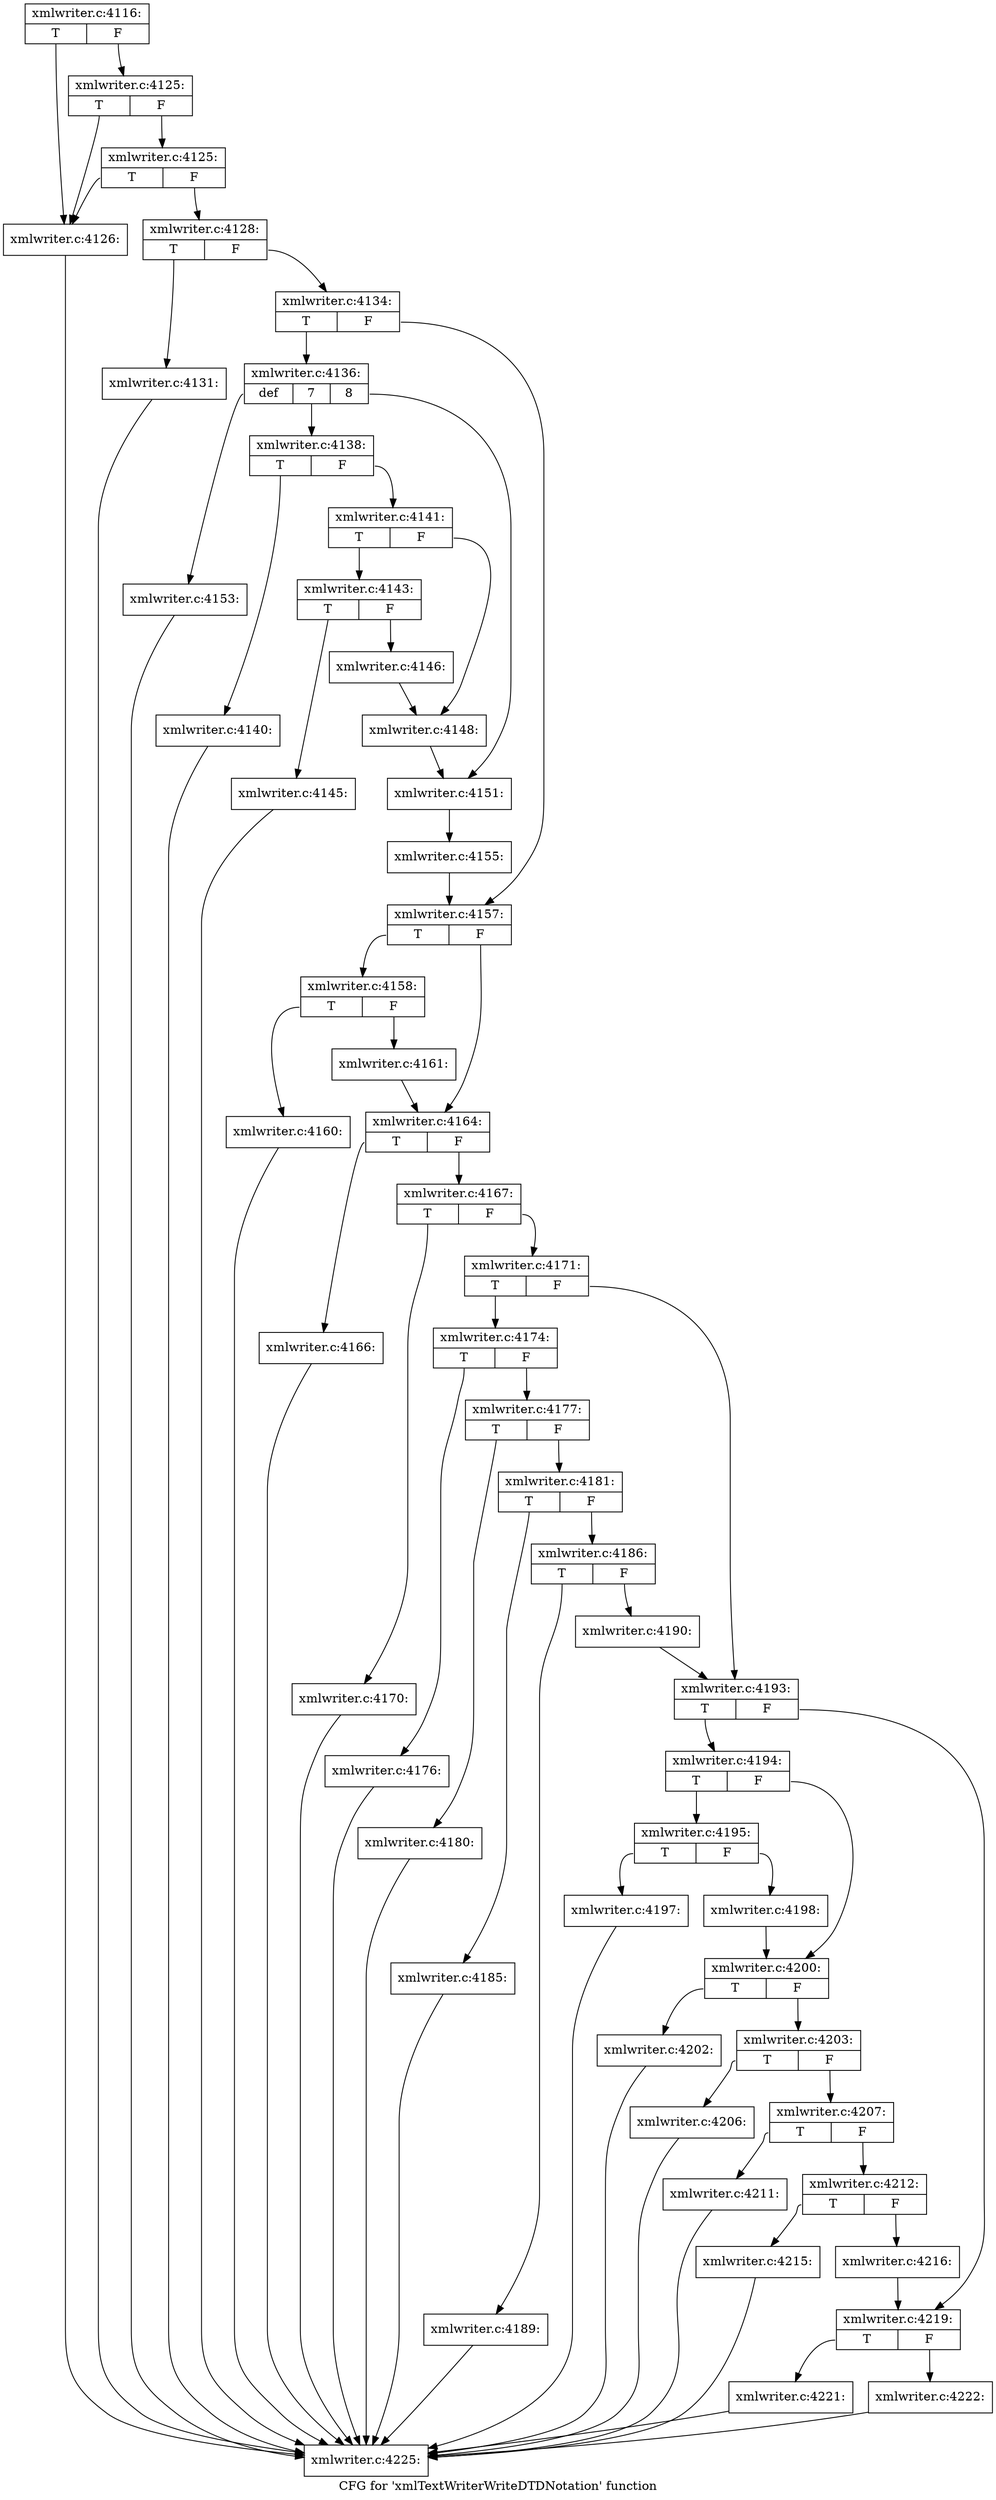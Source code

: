 digraph "CFG for 'xmlTextWriterWriteDTDNotation' function" {
	label="CFG for 'xmlTextWriterWriteDTDNotation' function";

	Node0x41080a0 [shape=record,label="{xmlwriter.c:4116:|{<s0>T|<s1>F}}"];
	Node0x41080a0:s0 -> Node0x41208c0;
	Node0x41080a0:s1 -> Node0x41209e0;
	Node0x41209e0 [shape=record,label="{xmlwriter.c:4125:|{<s0>T|<s1>F}}"];
	Node0x41209e0:s0 -> Node0x41208c0;
	Node0x41209e0:s1 -> Node0x4120960;
	Node0x4120960 [shape=record,label="{xmlwriter.c:4125:|{<s0>T|<s1>F}}"];
	Node0x4120960:s0 -> Node0x41208c0;
	Node0x4120960:s1 -> Node0x4120910;
	Node0x41208c0 [shape=record,label="{xmlwriter.c:4126:}"];
	Node0x41208c0 -> Node0x411f110;
	Node0x4120910 [shape=record,label="{xmlwriter.c:4128:|{<s0>T|<s1>F}}"];
	Node0x4120910:s0 -> Node0x4121800;
	Node0x4120910:s1 -> Node0x4121850;
	Node0x4121800 [shape=record,label="{xmlwriter.c:4131:}"];
	Node0x4121800 -> Node0x411f110;
	Node0x4121850 [shape=record,label="{xmlwriter.c:4134:|{<s0>T|<s1>F}}"];
	Node0x4121850:s0 -> Node0x4122070;
	Node0x4121850:s1 -> Node0x41220c0;
	Node0x4122070 [shape=record,label="{xmlwriter.c:4136:|{<s0>def|<s1>7|<s2>8}}"];
	Node0x4122070:s0 -> Node0x41225c0;
	Node0x4122070:s1 -> Node0x4122900;
	Node0x4122070:s2 -> Node0x41246a0;
	Node0x4122900 [shape=record,label="{xmlwriter.c:4138:|{<s0>T|<s1>F}}"];
	Node0x4122900:s0 -> Node0x4122d90;
	Node0x4122900:s1 -> Node0x4122de0;
	Node0x4122d90 [shape=record,label="{xmlwriter.c:4140:}"];
	Node0x4122d90 -> Node0x411f110;
	Node0x4122de0 [shape=record,label="{xmlwriter.c:4141:|{<s0>T|<s1>F}}"];
	Node0x4122de0:s0 -> Node0x41234c0;
	Node0x4122de0:s1 -> Node0x4123510;
	Node0x41234c0 [shape=record,label="{xmlwriter.c:4143:|{<s0>T|<s1>F}}"];
	Node0x41234c0:s0 -> Node0x4123ce0;
	Node0x41234c0:s1 -> Node0x4123d30;
	Node0x4123ce0 [shape=record,label="{xmlwriter.c:4145:}"];
	Node0x4123ce0 -> Node0x411f110;
	Node0x4123d30 [shape=record,label="{xmlwriter.c:4146:}"];
	Node0x4123d30 -> Node0x4123510;
	Node0x4123510 [shape=record,label="{xmlwriter.c:4148:}"];
	Node0x4123510 -> Node0x41246a0;
	Node0x41246a0 [shape=record,label="{xmlwriter.c:4151:}"];
	Node0x41246a0 -> Node0x4122410;
	Node0x41225c0 [shape=record,label="{xmlwriter.c:4153:}"];
	Node0x41225c0 -> Node0x411f110;
	Node0x4122410 [shape=record,label="{xmlwriter.c:4155:}"];
	Node0x4122410 -> Node0x41220c0;
	Node0x41220c0 [shape=record,label="{xmlwriter.c:4157:|{<s0>T|<s1>F}}"];
	Node0x41220c0:s0 -> Node0x4124b40;
	Node0x41220c0:s1 -> Node0x4124b90;
	Node0x4124b40 [shape=record,label="{xmlwriter.c:4158:|{<s0>T|<s1>F}}"];
	Node0x4124b40:s0 -> Node0x41251f0;
	Node0x4124b40:s1 -> Node0x4125240;
	Node0x41251f0 [shape=record,label="{xmlwriter.c:4160:}"];
	Node0x41251f0 -> Node0x411f110;
	Node0x4125240 [shape=record,label="{xmlwriter.c:4161:}"];
	Node0x4125240 -> Node0x4124b90;
	Node0x4124b90 [shape=record,label="{xmlwriter.c:4164:|{<s0>T|<s1>F}}"];
	Node0x4124b90:s0 -> Node0x4125f20;
	Node0x4124b90:s1 -> Node0x4125f70;
	Node0x4125f20 [shape=record,label="{xmlwriter.c:4166:}"];
	Node0x4125f20 -> Node0x411f110;
	Node0x4125f70 [shape=record,label="{xmlwriter.c:4167:|{<s0>T|<s1>F}}"];
	Node0x4125f70:s0 -> Node0x4126a80;
	Node0x4125f70:s1 -> Node0x4126ad0;
	Node0x4126a80 [shape=record,label="{xmlwriter.c:4170:}"];
	Node0x4126a80 -> Node0x411f110;
	Node0x4126ad0 [shape=record,label="{xmlwriter.c:4171:|{<s0>T|<s1>F}}"];
	Node0x4126ad0:s0 -> Node0x41271b0;
	Node0x4126ad0:s1 -> Node0x4127200;
	Node0x41271b0 [shape=record,label="{xmlwriter.c:4174:|{<s0>T|<s1>F}}"];
	Node0x41271b0:s0 -> Node0x4127900;
	Node0x41271b0:s1 -> Node0x4127950;
	Node0x4127900 [shape=record,label="{xmlwriter.c:4176:}"];
	Node0x4127900 -> Node0x411f110;
	Node0x4127950 [shape=record,label="{xmlwriter.c:4177:|{<s0>T|<s1>F}}"];
	Node0x4127950:s0 -> Node0x4128580;
	Node0x4127950:s1 -> Node0x41285d0;
	Node0x4128580 [shape=record,label="{xmlwriter.c:4180:}"];
	Node0x4128580 -> Node0x411f110;
	Node0x41285d0 [shape=record,label="{xmlwriter.c:4181:|{<s0>T|<s1>F}}"];
	Node0x41285d0:s0 -> Node0x41290e0;
	Node0x41285d0:s1 -> Node0x4129130;
	Node0x41290e0 [shape=record,label="{xmlwriter.c:4185:}"];
	Node0x41290e0 -> Node0x411f110;
	Node0x4129130 [shape=record,label="{xmlwriter.c:4186:|{<s0>T|<s1>F}}"];
	Node0x4129130:s0 -> Node0x4129d60;
	Node0x4129130:s1 -> Node0x4129db0;
	Node0x4129d60 [shape=record,label="{xmlwriter.c:4189:}"];
	Node0x4129d60 -> Node0x411f110;
	Node0x4129db0 [shape=record,label="{xmlwriter.c:4190:}"];
	Node0x4129db0 -> Node0x4127200;
	Node0x4127200 [shape=record,label="{xmlwriter.c:4193:|{<s0>T|<s1>F}}"];
	Node0x4127200:s0 -> Node0x412a580;
	Node0x4127200:s1 -> Node0x412a5d0;
	Node0x412a580 [shape=record,label="{xmlwriter.c:4194:|{<s0>T|<s1>F}}"];
	Node0x412a580:s0 -> Node0x412a990;
	Node0x412a580:s1 -> Node0x412a9e0;
	Node0x412a990 [shape=record,label="{xmlwriter.c:4195:|{<s0>T|<s1>F}}"];
	Node0x412a990:s0 -> Node0x412b080;
	Node0x412a990:s1 -> Node0x412b0d0;
	Node0x412b080 [shape=record,label="{xmlwriter.c:4197:}"];
	Node0x412b080 -> Node0x411f110;
	Node0x412b0d0 [shape=record,label="{xmlwriter.c:4198:}"];
	Node0x412b0d0 -> Node0x412a9e0;
	Node0x412a9e0 [shape=record,label="{xmlwriter.c:4200:|{<s0>T|<s1>F}}"];
	Node0x412a9e0:s0 -> Node0x412bc40;
	Node0x412a9e0:s1 -> Node0x412bc90;
	Node0x412bc40 [shape=record,label="{xmlwriter.c:4202:}"];
	Node0x412bc40 -> Node0x411f110;
	Node0x412bc90 [shape=record,label="{xmlwriter.c:4203:|{<s0>T|<s1>F}}"];
	Node0x412bc90:s0 -> Node0x412c8c0;
	Node0x412bc90:s1 -> Node0x412c910;
	Node0x412c8c0 [shape=record,label="{xmlwriter.c:4206:}"];
	Node0x412c8c0 -> Node0x411f110;
	Node0x412c910 [shape=record,label="{xmlwriter.c:4207:|{<s0>T|<s1>F}}"];
	Node0x412c910:s0 -> Node0x412d420;
	Node0x412c910:s1 -> Node0x412d470;
	Node0x412d420 [shape=record,label="{xmlwriter.c:4211:}"];
	Node0x412d420 -> Node0x411f110;
	Node0x412d470 [shape=record,label="{xmlwriter.c:4212:|{<s0>T|<s1>F}}"];
	Node0x412d470:s0 -> Node0x412e0a0;
	Node0x412d470:s1 -> Node0x412e0f0;
	Node0x412e0a0 [shape=record,label="{xmlwriter.c:4215:}"];
	Node0x412e0a0 -> Node0x411f110;
	Node0x412e0f0 [shape=record,label="{xmlwriter.c:4216:}"];
	Node0x412e0f0 -> Node0x412a5d0;
	Node0x412a5d0 [shape=record,label="{xmlwriter.c:4219:|{<s0>T|<s1>F}}"];
	Node0x412a5d0:s0 -> Node0x412ec60;
	Node0x412a5d0:s1 -> Node0x412ecb0;
	Node0x412ec60 [shape=record,label="{xmlwriter.c:4221:}"];
	Node0x412ec60 -> Node0x411f110;
	Node0x412ecb0 [shape=record,label="{xmlwriter.c:4222:}"];
	Node0x412ecb0 -> Node0x411f110;
	Node0x411f110 [shape=record,label="{xmlwriter.c:4225:}"];
}
